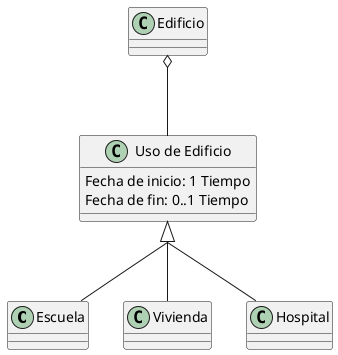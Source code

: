 @startuml
skinparam groupInheritance 3
class Escuela
class Vivienda
class Hospital

class "Uso de Edificio"
"Uso de Edificio" : Fecha de inicio: 1 Tiempo
"Uso de Edificio" : Fecha de fin: 0..1 Tiempo
"Uso de Edificio" <|-- Vivienda
"Uso de Edificio" <|-- Hospital
"Uso de Edificio" <|-- Escuela

class Edificio
Edificio o-- "Uso de Edificio"

@enduml